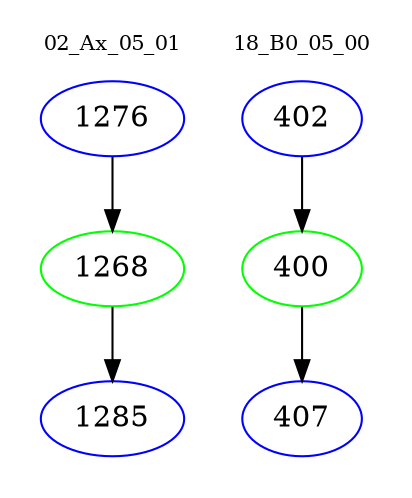 digraph{
subgraph cluster_0 {
color = white
label = "02_Ax_05_01";
fontsize=10;
T0_1276 [label="1276", color="blue"]
T0_1276 -> T0_1268 [color="black"]
T0_1268 [label="1268", color="green"]
T0_1268 -> T0_1285 [color="black"]
T0_1285 [label="1285", color="blue"]
}
subgraph cluster_1 {
color = white
label = "18_B0_05_00";
fontsize=10;
T1_402 [label="402", color="blue"]
T1_402 -> T1_400 [color="black"]
T1_400 [label="400", color="green"]
T1_400 -> T1_407 [color="black"]
T1_407 [label="407", color="blue"]
}
}
